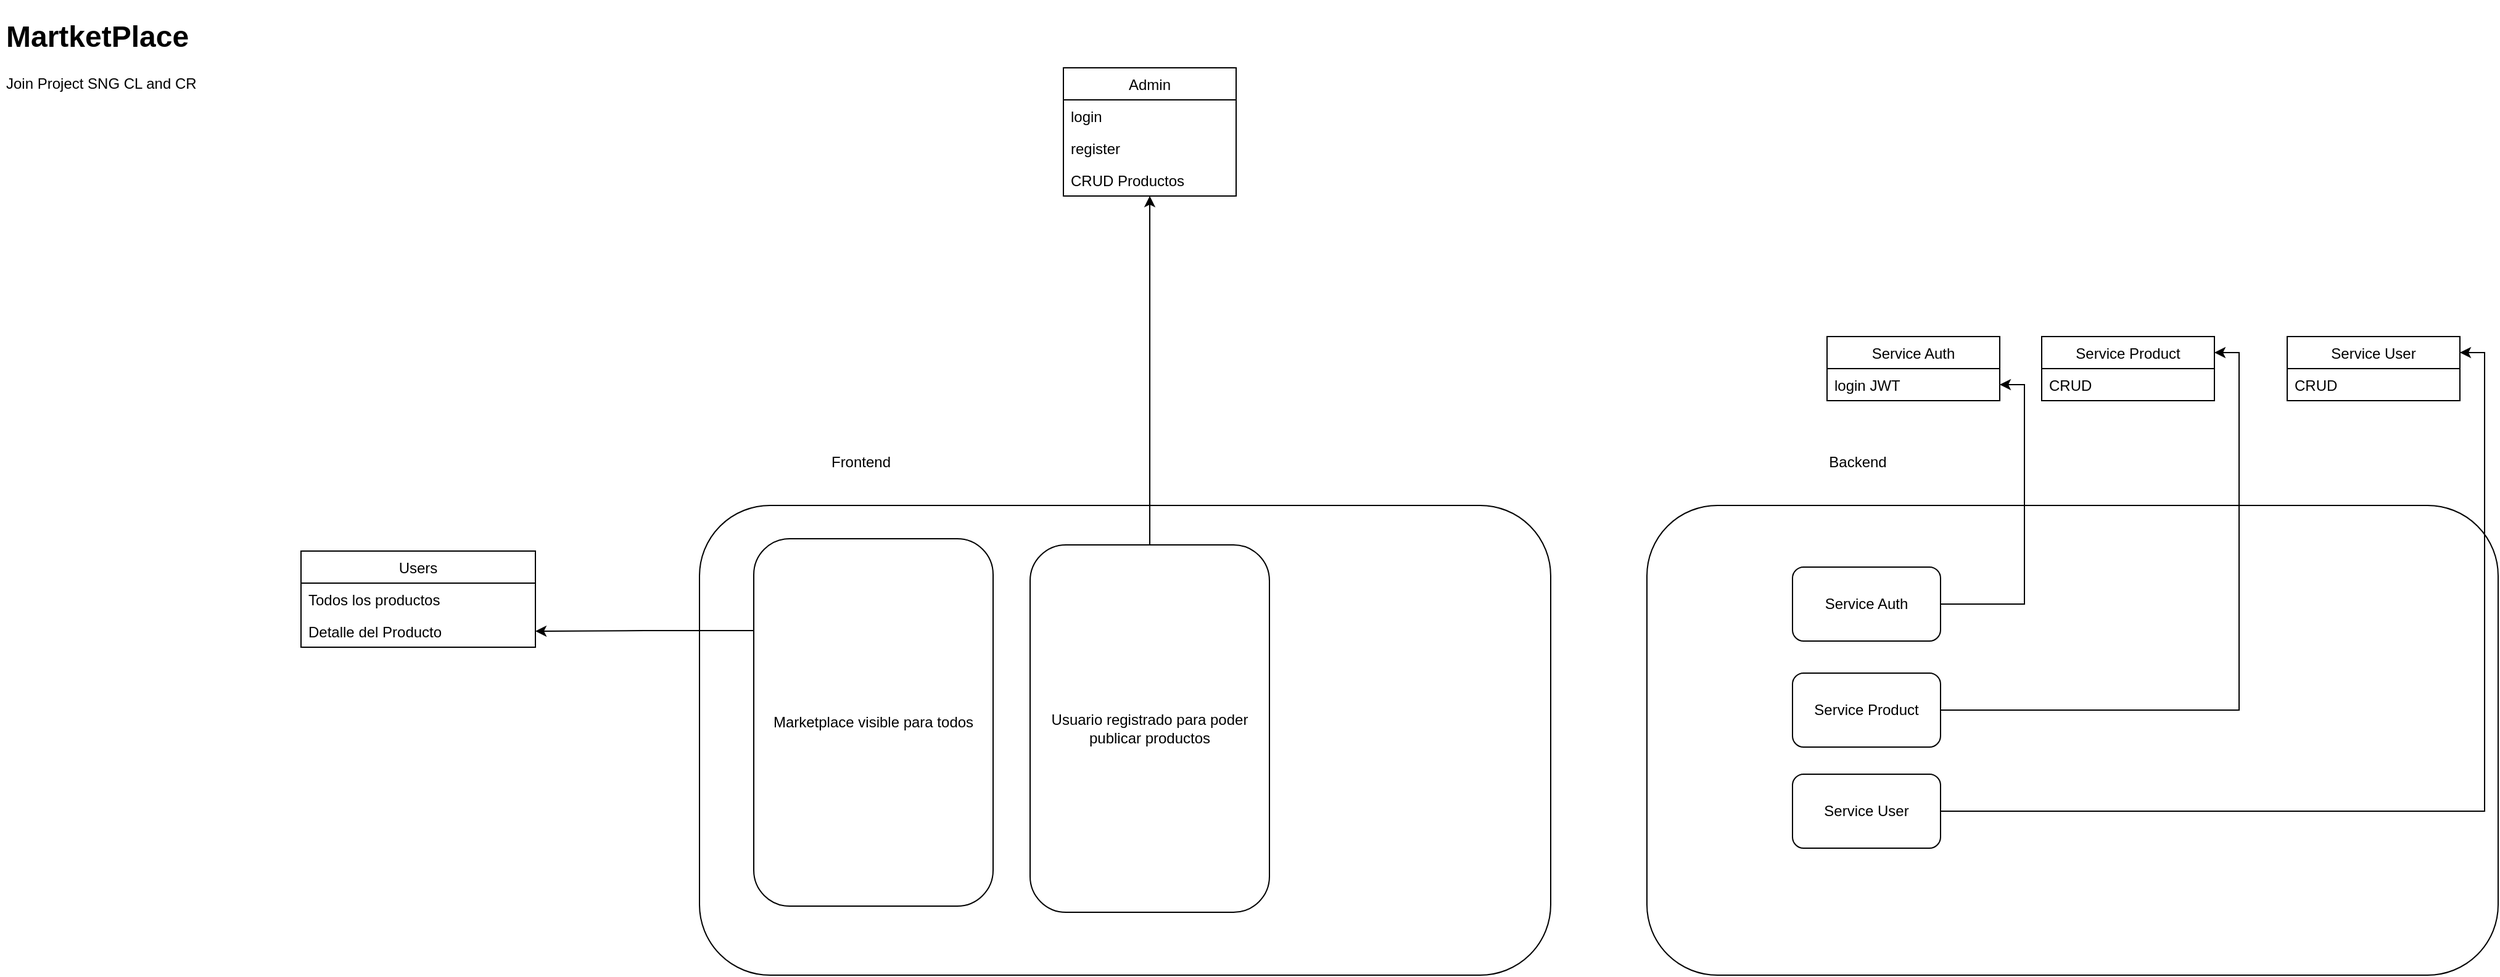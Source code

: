 <mxfile version="14.8.3" type="github"><diagram id="5dkFe8cBWcFfrQ_JdaL1" name="Page-1"><mxGraphModel dx="2033" dy="2755" grid="0" gridSize="10" guides="1" tooltips="1" connect="1" arrows="1" fold="1" page="1" pageScale="1" pageWidth="1169" pageHeight="827" math="0" shadow="0"><root><mxCell id="0"/><mxCell id="1" parent="0"/><mxCell id="MiHCtyASBFwHcQ-_76FD-1" value="" style="rounded=1;whiteSpace=wrap;html=1;fillColor=none;" vertex="1" parent="1"><mxGeometry x="592" y="-1233" width="690" height="381" as="geometry"/></mxCell><mxCell id="MiHCtyASBFwHcQ-_76FD-2" value="&lt;h1&gt;MartketPlace&lt;/h1&gt;&lt;p&gt;Join Project SNG CL and CR&lt;/p&gt;" style="text;html=1;strokeColor=none;fillColor=none;spacing=5;spacingTop=-20;whiteSpace=wrap;overflow=hidden;rounded=0;" vertex="1" parent="1"><mxGeometry x="25" y="-1633" width="190" height="120" as="geometry"/></mxCell><mxCell id="MiHCtyASBFwHcQ-_76FD-3" value="Frontend" style="text;html=1;strokeColor=none;fillColor=none;align=center;verticalAlign=middle;whiteSpace=wrap;rounded=0;" vertex="1" parent="1"><mxGeometry x="582" y="-1292" width="282" height="48" as="geometry"/></mxCell><mxCell id="MiHCtyASBFwHcQ-_76FD-13" style="edgeStyle=orthogonalEdgeStyle;rounded=0;orthogonalLoop=1;jettySize=auto;html=1;exitX=0;exitY=0.25;exitDx=0;exitDy=0;entryX=1;entryY=0.5;entryDx=0;entryDy=0;" edge="1" parent="1" source="MiHCtyASBFwHcQ-_76FD-4" target="MiHCtyASBFwHcQ-_76FD-11"><mxGeometry relative="1" as="geometry"/></mxCell><mxCell id="MiHCtyASBFwHcQ-_76FD-4" value="Marketplace visible para todos" style="rounded=1;whiteSpace=wrap;html=1;fillColor=none;align=center;" vertex="1" parent="1"><mxGeometry x="636" y="-1206" width="194" height="298" as="geometry"/></mxCell><mxCell id="MiHCtyASBFwHcQ-_76FD-35" style="edgeStyle=orthogonalEdgeStyle;rounded=0;orthogonalLoop=1;jettySize=auto;html=1;exitX=0.5;exitY=0;exitDx=0;exitDy=0;entryX=0.5;entryY=1;entryDx=0;entryDy=0;" edge="1" parent="1" source="MiHCtyASBFwHcQ-_76FD-6" target="MiHCtyASBFwHcQ-_76FD-30"><mxGeometry relative="1" as="geometry"/></mxCell><mxCell id="MiHCtyASBFwHcQ-_76FD-6" value="Usuario registrado para poder publicar productos" style="rounded=1;whiteSpace=wrap;html=1;fillColor=none;align=center;" vertex="1" parent="1"><mxGeometry x="860" y="-1201" width="194" height="298" as="geometry"/></mxCell><mxCell id="MiHCtyASBFwHcQ-_76FD-9" value="Users" style="swimlane;fontStyle=0;childLayout=stackLayout;horizontal=1;startSize=26;horizontalStack=0;resizeParent=1;resizeParentMax=0;resizeLast=0;collapsible=1;marginBottom=0;fillColor=none;" vertex="1" parent="1"><mxGeometry x="269" y="-1196" width="190" height="78" as="geometry"><mxRectangle x="-291" y="233" width="46" height="26" as="alternateBounds"/></mxGeometry></mxCell><mxCell id="MiHCtyASBFwHcQ-_76FD-10" value="Todos los productos" style="text;strokeColor=none;fillColor=none;align=left;verticalAlign=top;spacingLeft=4;spacingRight=4;overflow=hidden;rotatable=0;points=[[0,0.5],[1,0.5]];portConstraint=eastwest;" vertex="1" parent="MiHCtyASBFwHcQ-_76FD-9"><mxGeometry y="26" width="190" height="26" as="geometry"/></mxCell><mxCell id="MiHCtyASBFwHcQ-_76FD-11" value="Detalle del Producto" style="text;strokeColor=none;fillColor=none;align=left;verticalAlign=top;spacingLeft=4;spacingRight=4;overflow=hidden;rotatable=0;points=[[0,0.5],[1,0.5]];portConstraint=eastwest;" vertex="1" parent="MiHCtyASBFwHcQ-_76FD-9"><mxGeometry y="52" width="190" height="26" as="geometry"/></mxCell><mxCell id="MiHCtyASBFwHcQ-_76FD-30" value="Admin" style="swimlane;fontStyle=0;childLayout=stackLayout;horizontal=1;startSize=26;horizontalStack=0;resizeParent=1;resizeParentMax=0;resizeLast=0;collapsible=1;marginBottom=0;fillColor=none;" vertex="1" parent="1"><mxGeometry x="887" y="-1588" width="140" height="104" as="geometry"/></mxCell><mxCell id="MiHCtyASBFwHcQ-_76FD-31" value="login" style="text;strokeColor=none;fillColor=none;align=left;verticalAlign=top;spacingLeft=4;spacingRight=4;overflow=hidden;rotatable=0;points=[[0,0.5],[1,0.5]];portConstraint=eastwest;" vertex="1" parent="MiHCtyASBFwHcQ-_76FD-30"><mxGeometry y="26" width="140" height="26" as="geometry"/></mxCell><mxCell id="MiHCtyASBFwHcQ-_76FD-32" value="register" style="text;strokeColor=none;fillColor=none;align=left;verticalAlign=top;spacingLeft=4;spacingRight=4;overflow=hidden;rotatable=0;points=[[0,0.5],[1,0.5]];portConstraint=eastwest;" vertex="1" parent="MiHCtyASBFwHcQ-_76FD-30"><mxGeometry y="52" width="140" height="26" as="geometry"/></mxCell><mxCell id="MiHCtyASBFwHcQ-_76FD-33" value="CRUD Productos" style="text;strokeColor=none;fillColor=none;align=left;verticalAlign=top;spacingLeft=4;spacingRight=4;overflow=hidden;rotatable=0;points=[[0,0.5],[1,0.5]];portConstraint=eastwest;" vertex="1" parent="MiHCtyASBFwHcQ-_76FD-30"><mxGeometry y="78" width="140" height="26" as="geometry"/></mxCell><mxCell id="MiHCtyASBFwHcQ-_76FD-36" value="" style="rounded=1;whiteSpace=wrap;html=1;fillColor=none;" vertex="1" parent="1"><mxGeometry x="1360" y="-1233" width="690" height="381" as="geometry"/></mxCell><mxCell id="MiHCtyASBFwHcQ-_76FD-37" value="Backend" style="text;html=1;strokeColor=none;fillColor=none;align=center;verticalAlign=middle;whiteSpace=wrap;rounded=0;" vertex="1" parent="1"><mxGeometry x="1390" y="-1292" width="282" height="48" as="geometry"/></mxCell><mxCell id="MiHCtyASBFwHcQ-_76FD-46" style="edgeStyle=orthogonalEdgeStyle;rounded=0;orthogonalLoop=1;jettySize=auto;html=1;exitX=1;exitY=0.5;exitDx=0;exitDy=0;entryX=1;entryY=0.5;entryDx=0;entryDy=0;" edge="1" parent="1" source="MiHCtyASBFwHcQ-_76FD-38" target="MiHCtyASBFwHcQ-_76FD-42"><mxGeometry relative="1" as="geometry"/></mxCell><mxCell id="MiHCtyASBFwHcQ-_76FD-38" value="Service Auth" style="rounded=1;whiteSpace=wrap;html=1;fillColor=none;" vertex="1" parent="1"><mxGeometry x="1478" y="-1183" width="120" height="60" as="geometry"/></mxCell><mxCell id="MiHCtyASBFwHcQ-_76FD-51" style="edgeStyle=orthogonalEdgeStyle;rounded=0;orthogonalLoop=1;jettySize=auto;html=1;exitX=1;exitY=0.5;exitDx=0;exitDy=0;entryX=1;entryY=0.25;entryDx=0;entryDy=0;" edge="1" parent="1" source="MiHCtyASBFwHcQ-_76FD-39" target="MiHCtyASBFwHcQ-_76FD-47"><mxGeometry relative="1" as="geometry"/></mxCell><mxCell id="MiHCtyASBFwHcQ-_76FD-39" value="Service Product" style="rounded=1;whiteSpace=wrap;html=1;fillColor=none;" vertex="1" parent="1"><mxGeometry x="1478" y="-1097" width="120" height="60" as="geometry"/></mxCell><mxCell id="MiHCtyASBFwHcQ-_76FD-54" style="edgeStyle=orthogonalEdgeStyle;rounded=0;orthogonalLoop=1;jettySize=auto;html=1;exitX=1;exitY=0.5;exitDx=0;exitDy=0;entryX=1;entryY=0.25;entryDx=0;entryDy=0;" edge="1" parent="1" source="MiHCtyASBFwHcQ-_76FD-40" target="MiHCtyASBFwHcQ-_76FD-52"><mxGeometry relative="1" as="geometry"/></mxCell><mxCell id="MiHCtyASBFwHcQ-_76FD-40" value="Service User" style="rounded=1;whiteSpace=wrap;html=1;fillColor=none;" vertex="1" parent="1"><mxGeometry x="1478" y="-1015" width="120" height="60" as="geometry"/></mxCell><mxCell id="MiHCtyASBFwHcQ-_76FD-41" value="Service Auth" style="swimlane;fontStyle=0;childLayout=stackLayout;horizontal=1;startSize=26;horizontalStack=0;resizeParent=1;resizeParentMax=0;resizeLast=0;collapsible=1;marginBottom=0;fillColor=none;" vertex="1" parent="1"><mxGeometry x="1506" y="-1370" width="140" height="52" as="geometry"/></mxCell><mxCell id="MiHCtyASBFwHcQ-_76FD-42" value="login JWT" style="text;strokeColor=none;fillColor=none;align=left;verticalAlign=top;spacingLeft=4;spacingRight=4;overflow=hidden;rotatable=0;points=[[0,0.5],[1,0.5]];portConstraint=eastwest;" vertex="1" parent="MiHCtyASBFwHcQ-_76FD-41"><mxGeometry y="26" width="140" height="26" as="geometry"/></mxCell><mxCell id="MiHCtyASBFwHcQ-_76FD-47" value="Service Product" style="swimlane;fontStyle=0;childLayout=stackLayout;horizontal=1;startSize=26;horizontalStack=0;resizeParent=1;resizeParentMax=0;resizeLast=0;collapsible=1;marginBottom=0;fillColor=none;" vertex="1" parent="1"><mxGeometry x="1680" y="-1370" width="140" height="52" as="geometry"/></mxCell><mxCell id="MiHCtyASBFwHcQ-_76FD-48" value="CRUD" style="text;strokeColor=none;fillColor=none;align=left;verticalAlign=top;spacingLeft=4;spacingRight=4;overflow=hidden;rotatable=0;points=[[0,0.5],[1,0.5]];portConstraint=eastwest;" vertex="1" parent="MiHCtyASBFwHcQ-_76FD-47"><mxGeometry y="26" width="140" height="26" as="geometry"/></mxCell><mxCell id="MiHCtyASBFwHcQ-_76FD-52" value="Service User" style="swimlane;fontStyle=0;childLayout=stackLayout;horizontal=1;startSize=26;horizontalStack=0;resizeParent=1;resizeParentMax=0;resizeLast=0;collapsible=1;marginBottom=0;fillColor=none;" vertex="1" parent="1"><mxGeometry x="1879" y="-1370" width="140" height="52" as="geometry"/></mxCell><mxCell id="MiHCtyASBFwHcQ-_76FD-53" value="CRUD" style="text;strokeColor=none;fillColor=none;align=left;verticalAlign=top;spacingLeft=4;spacingRight=4;overflow=hidden;rotatable=0;points=[[0,0.5],[1,0.5]];portConstraint=eastwest;" vertex="1" parent="MiHCtyASBFwHcQ-_76FD-52"><mxGeometry y="26" width="140" height="26" as="geometry"/></mxCell></root></mxGraphModel></diagram></mxfile>